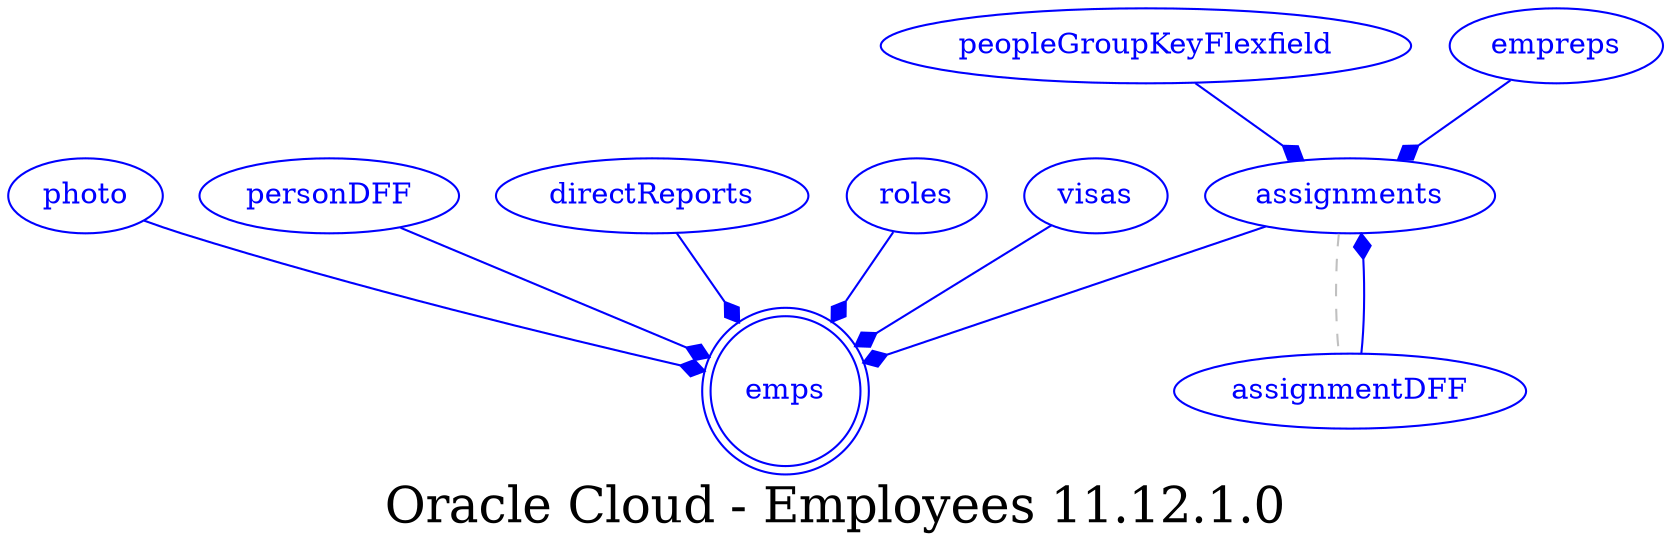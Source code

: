 digraph LexiconGraph {
graph[label="Oracle Cloud - Employees 11.12.1.0", fontsize=24]
splines=true
"emps" [color=blue, fontcolor=blue, shape=doublecircle]
"assignments" -> "emps" [color=blue, fontcolor=blue, arrowhead=diamond, arrowtail=none]
"assignments" [color=blue, fontcolor=blue, shape=ellipse]
"peopleGroupKeyFlexfield" -> "assignments" [color=blue, fontcolor=blue, arrowhead=diamond, arrowtail=none]
"peopleGroupKeyFlexfield" [color=blue, fontcolor=blue, shape=ellipse]
"assignmentDFF" -> "assignments" [color=blue, fontcolor=blue, arrowhead=diamond, arrowtail=none]
"assignmentDFF" [color=blue, fontcolor=blue, shape=ellipse]
"assignments" -> "assignmentDFF" [color=grey, fontcolor=grey, arrowhead=none, arrowtail=none, style=dashed]
"empreps" -> "assignments" [color=blue, fontcolor=blue, arrowhead=diamond, arrowtail=none]
"empreps" [color=blue, fontcolor=blue, shape=ellipse]
"photo" -> "emps" [color=blue, fontcolor=blue, arrowhead=diamond, arrowtail=none]
"photo" [color=blue, fontcolor=blue, shape=ellipse]
"personDFF" -> "emps" [color=blue, fontcolor=blue, arrowhead=diamond, arrowtail=none]
"personDFF" [color=blue, fontcolor=blue, shape=ellipse]
"directReports" -> "emps" [color=blue, fontcolor=blue, arrowhead=diamond, arrowtail=none]
"directReports" [color=blue, fontcolor=blue, shape=ellipse]
"roles" -> "emps" [color=blue, fontcolor=blue, arrowhead=diamond, arrowtail=none]
"roles" [color=blue, fontcolor=blue, shape=ellipse]
"visas" -> "emps" [color=blue, fontcolor=blue, arrowhead=diamond, arrowtail=none]
"visas" [color=blue, fontcolor=blue, shape=ellipse]
}
